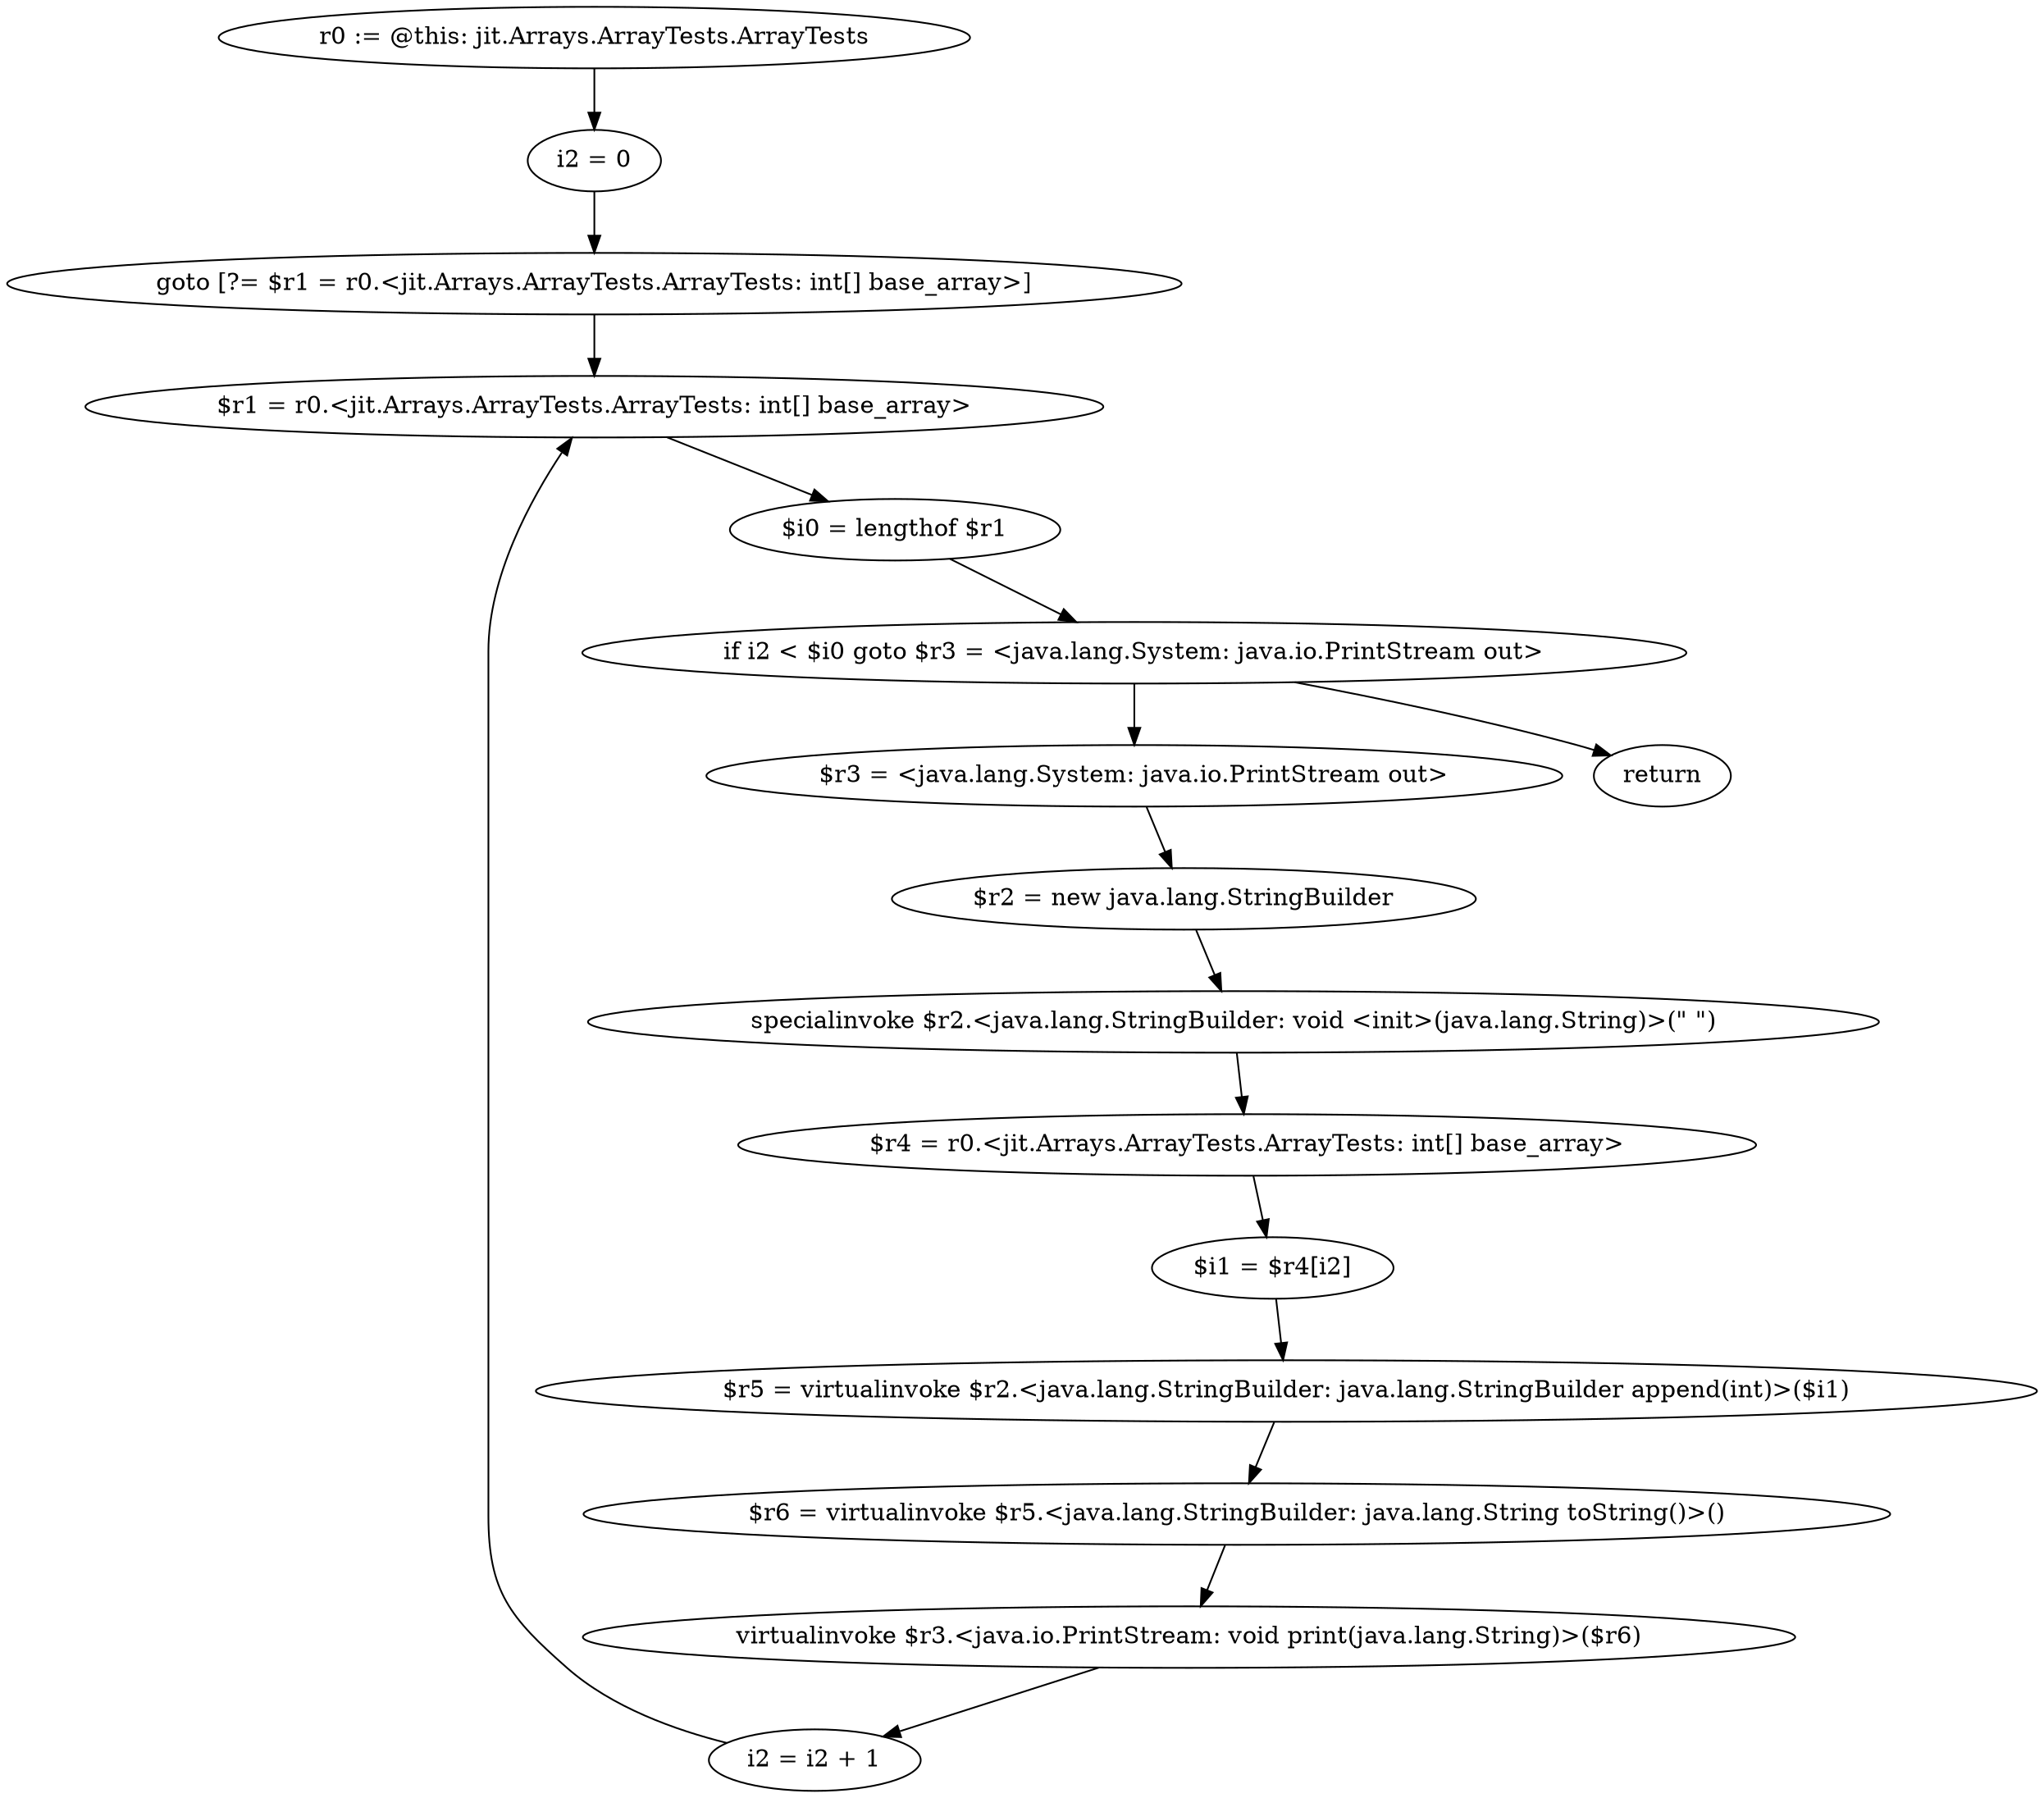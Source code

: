 digraph "unitGraph" {
    "r0 := @this: jit.Arrays.ArrayTests.ArrayTests"
    "i2 = 0"
    "goto [?= $r1 = r0.<jit.Arrays.ArrayTests.ArrayTests: int[] base_array>]"
    "$r3 = <java.lang.System: java.io.PrintStream out>"
    "$r2 = new java.lang.StringBuilder"
    "specialinvoke $r2.<java.lang.StringBuilder: void <init>(java.lang.String)>(\" \")"
    "$r4 = r0.<jit.Arrays.ArrayTests.ArrayTests: int[] base_array>"
    "$i1 = $r4[i2]"
    "$r5 = virtualinvoke $r2.<java.lang.StringBuilder: java.lang.StringBuilder append(int)>($i1)"
    "$r6 = virtualinvoke $r5.<java.lang.StringBuilder: java.lang.String toString()>()"
    "virtualinvoke $r3.<java.io.PrintStream: void print(java.lang.String)>($r6)"
    "i2 = i2 + 1"
    "$r1 = r0.<jit.Arrays.ArrayTests.ArrayTests: int[] base_array>"
    "$i0 = lengthof $r1"
    "if i2 < $i0 goto $r3 = <java.lang.System: java.io.PrintStream out>"
    "return"
    "r0 := @this: jit.Arrays.ArrayTests.ArrayTests"->"i2 = 0";
    "i2 = 0"->"goto [?= $r1 = r0.<jit.Arrays.ArrayTests.ArrayTests: int[] base_array>]";
    "goto [?= $r1 = r0.<jit.Arrays.ArrayTests.ArrayTests: int[] base_array>]"->"$r1 = r0.<jit.Arrays.ArrayTests.ArrayTests: int[] base_array>";
    "$r3 = <java.lang.System: java.io.PrintStream out>"->"$r2 = new java.lang.StringBuilder";
    "$r2 = new java.lang.StringBuilder"->"specialinvoke $r2.<java.lang.StringBuilder: void <init>(java.lang.String)>(\" \")";
    "specialinvoke $r2.<java.lang.StringBuilder: void <init>(java.lang.String)>(\" \")"->"$r4 = r0.<jit.Arrays.ArrayTests.ArrayTests: int[] base_array>";
    "$r4 = r0.<jit.Arrays.ArrayTests.ArrayTests: int[] base_array>"->"$i1 = $r4[i2]";
    "$i1 = $r4[i2]"->"$r5 = virtualinvoke $r2.<java.lang.StringBuilder: java.lang.StringBuilder append(int)>($i1)";
    "$r5 = virtualinvoke $r2.<java.lang.StringBuilder: java.lang.StringBuilder append(int)>($i1)"->"$r6 = virtualinvoke $r5.<java.lang.StringBuilder: java.lang.String toString()>()";
    "$r6 = virtualinvoke $r5.<java.lang.StringBuilder: java.lang.String toString()>()"->"virtualinvoke $r3.<java.io.PrintStream: void print(java.lang.String)>($r6)";
    "virtualinvoke $r3.<java.io.PrintStream: void print(java.lang.String)>($r6)"->"i2 = i2 + 1";
    "i2 = i2 + 1"->"$r1 = r0.<jit.Arrays.ArrayTests.ArrayTests: int[] base_array>";
    "$r1 = r0.<jit.Arrays.ArrayTests.ArrayTests: int[] base_array>"->"$i0 = lengthof $r1";
    "$i0 = lengthof $r1"->"if i2 < $i0 goto $r3 = <java.lang.System: java.io.PrintStream out>";
    "if i2 < $i0 goto $r3 = <java.lang.System: java.io.PrintStream out>"->"return";
    "if i2 < $i0 goto $r3 = <java.lang.System: java.io.PrintStream out>"->"$r3 = <java.lang.System: java.io.PrintStream out>";
}
